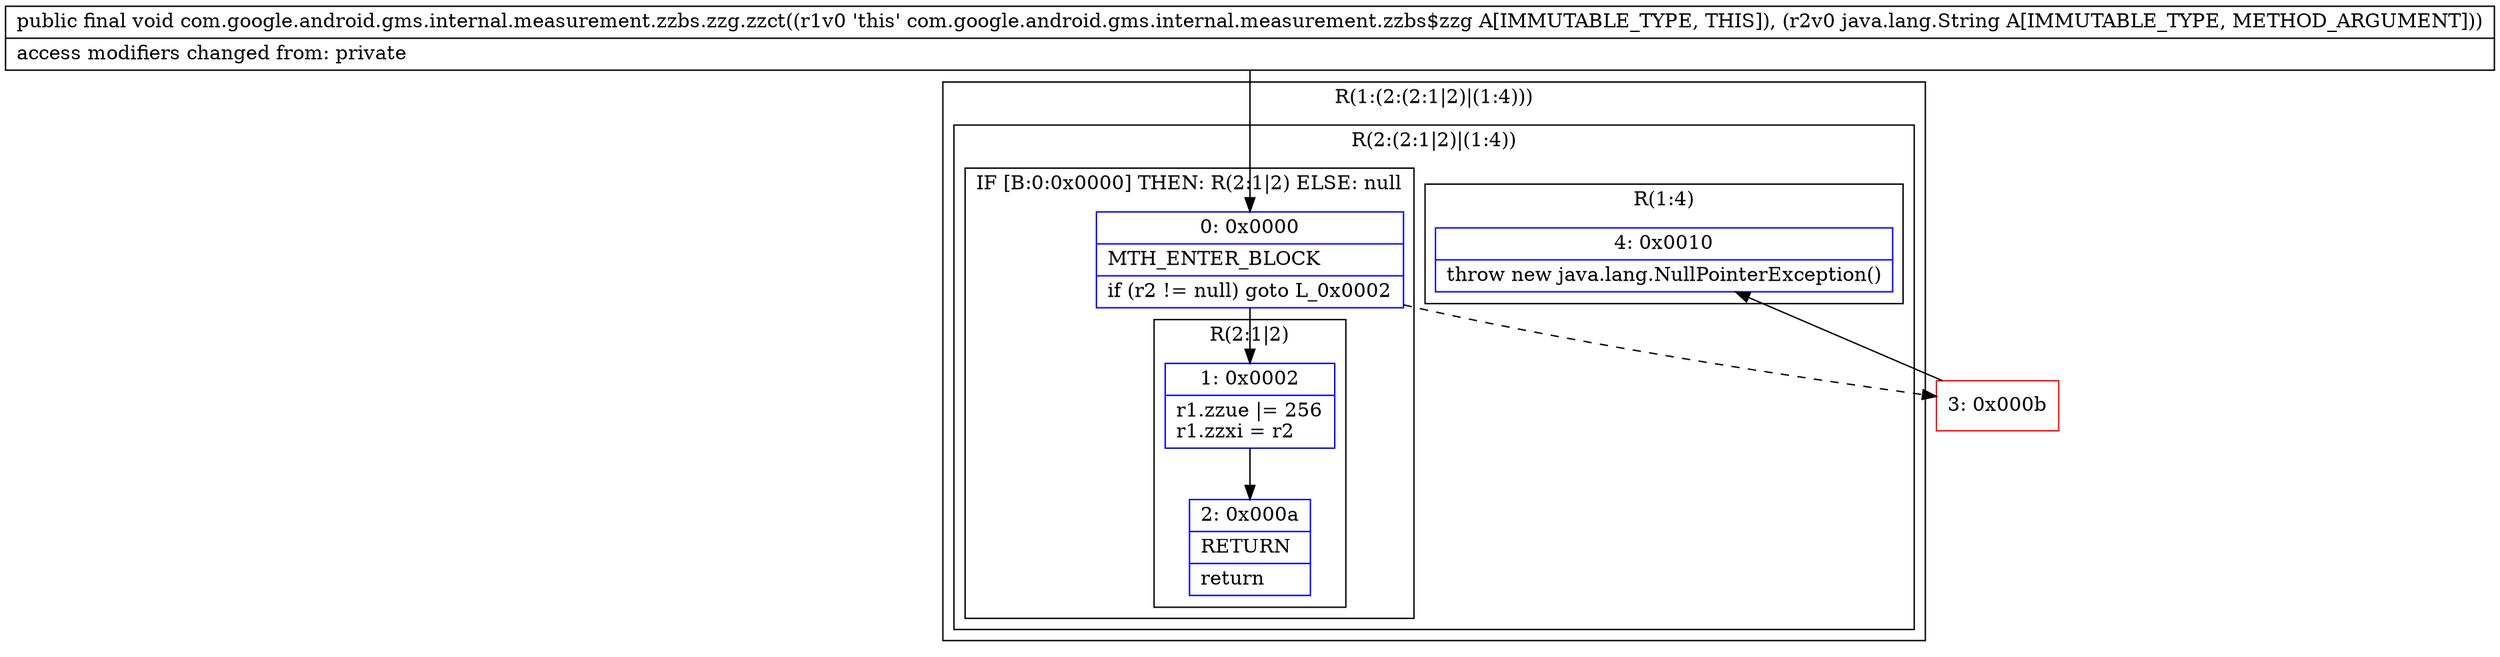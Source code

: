 digraph "CFG forcom.google.android.gms.internal.measurement.zzbs.zzg.zzct(Ljava\/lang\/String;)V" {
subgraph cluster_Region_1197203648 {
label = "R(1:(2:(2:1|2)|(1:4)))";
node [shape=record,color=blue];
subgraph cluster_Region_990463415 {
label = "R(2:(2:1|2)|(1:4))";
node [shape=record,color=blue];
subgraph cluster_IfRegion_369769230 {
label = "IF [B:0:0x0000] THEN: R(2:1|2) ELSE: null";
node [shape=record,color=blue];
Node_0 [shape=record,label="{0\:\ 0x0000|MTH_ENTER_BLOCK\l|if (r2 != null) goto L_0x0002\l}"];
subgraph cluster_Region_440875096 {
label = "R(2:1|2)";
node [shape=record,color=blue];
Node_1 [shape=record,label="{1\:\ 0x0002|r1.zzue \|= 256\lr1.zzxi = r2\l}"];
Node_2 [shape=record,label="{2\:\ 0x000a|RETURN\l|return\l}"];
}
}
subgraph cluster_Region_33719856 {
label = "R(1:4)";
node [shape=record,color=blue];
Node_4 [shape=record,label="{4\:\ 0x0010|throw new java.lang.NullPointerException()\l}"];
}
}
}
Node_3 [shape=record,color=red,label="{3\:\ 0x000b}"];
MethodNode[shape=record,label="{public final void com.google.android.gms.internal.measurement.zzbs.zzg.zzct((r1v0 'this' com.google.android.gms.internal.measurement.zzbs$zzg A[IMMUTABLE_TYPE, THIS]), (r2v0 java.lang.String A[IMMUTABLE_TYPE, METHOD_ARGUMENT]))  | access modifiers changed from: private\l}"];
MethodNode -> Node_0;
Node_0 -> Node_1;
Node_0 -> Node_3[style=dashed];
Node_1 -> Node_2;
Node_3 -> Node_4;
}

